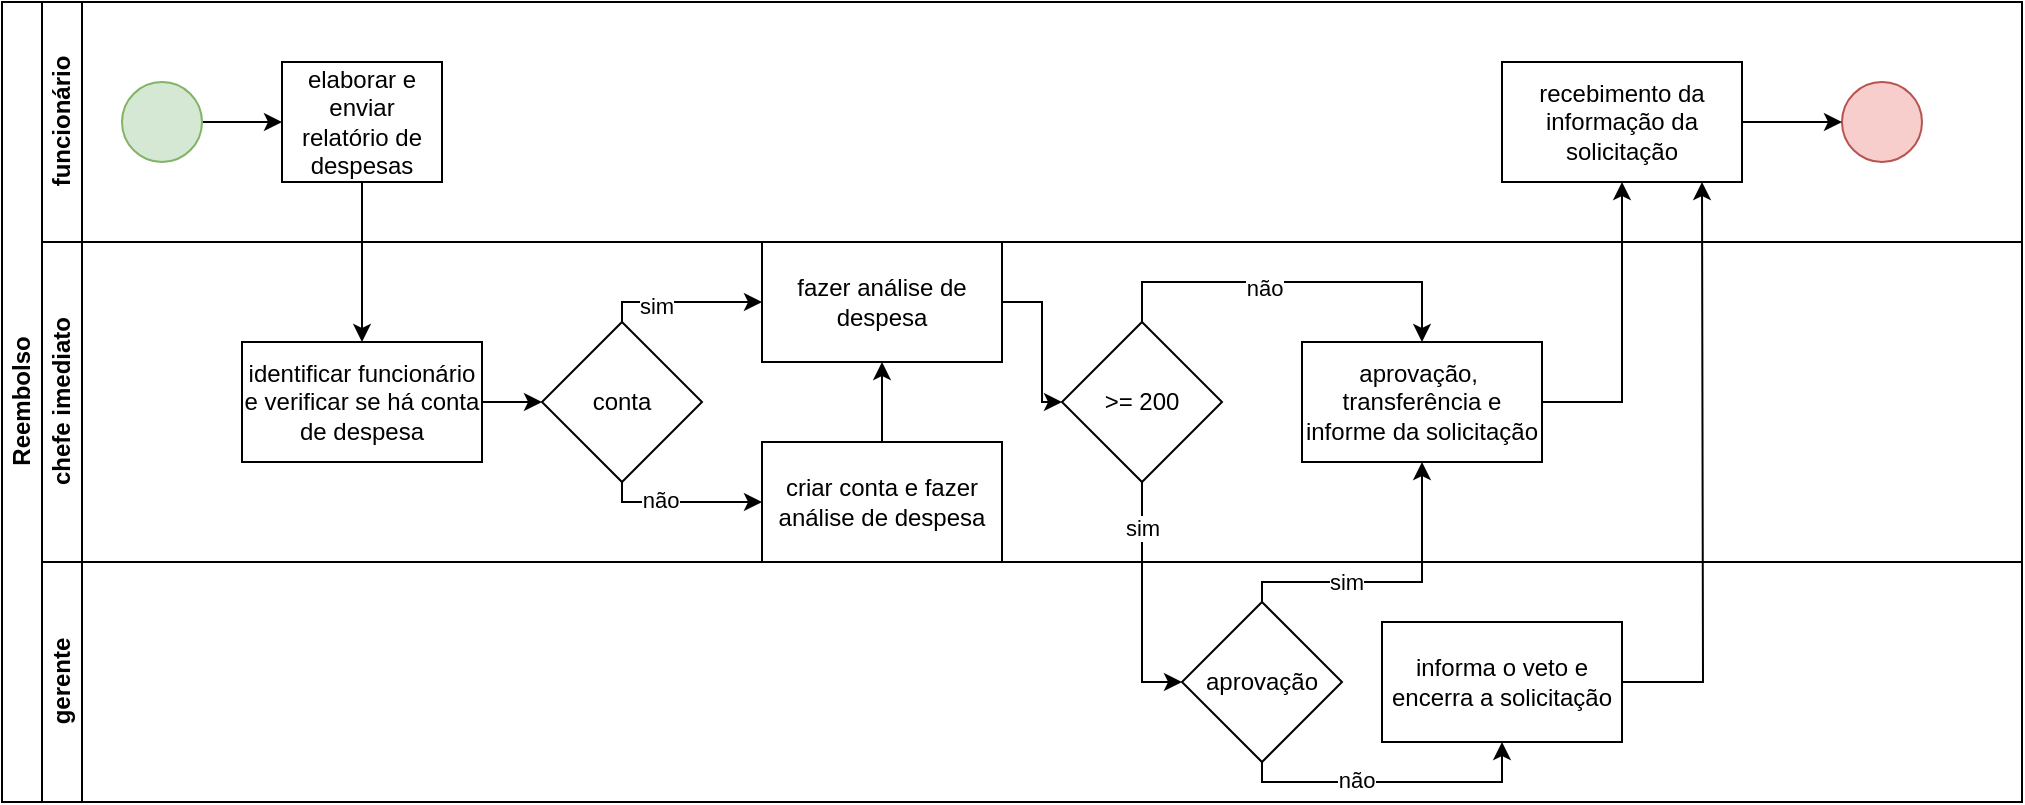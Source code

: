 <mxfile version="24.7.7">
  <diagram id="prtHgNgQTEPvFCAcTncT" name="Page-1">
    <mxGraphModel dx="1434" dy="772" grid="1" gridSize="10" guides="1" tooltips="1" connect="1" arrows="1" fold="1" page="1" pageScale="1" pageWidth="827" pageHeight="1169" math="0" shadow="0">
      <root>
        <mxCell id="0" />
        <mxCell id="1" parent="0" />
        <mxCell id="dNxyNK7c78bLwvsdeMH5-19" value="Reembolso" style="swimlane;html=1;childLayout=stackLayout;resizeParent=1;resizeParentMax=0;horizontal=0;startSize=20;horizontalStack=0;" parent="1" vertex="1">
          <mxGeometry x="120" y="120" width="1010" height="400" as="geometry" />
        </mxCell>
        <mxCell id="dNxyNK7c78bLwvsdeMH5-20" value="funcionário" style="swimlane;html=1;startSize=20;horizontal=0;" parent="dNxyNK7c78bLwvsdeMH5-19" vertex="1">
          <mxGeometry x="20" width="990" height="120" as="geometry" />
        </mxCell>
        <mxCell id="dNxyNK7c78bLwvsdeMH5-25" value="" style="edgeStyle=orthogonalEdgeStyle;rounded=0;orthogonalLoop=1;jettySize=auto;html=1;" parent="dNxyNK7c78bLwvsdeMH5-20" source="dNxyNK7c78bLwvsdeMH5-23" target="dNxyNK7c78bLwvsdeMH5-24" edge="1">
          <mxGeometry relative="1" as="geometry" />
        </mxCell>
        <mxCell id="dNxyNK7c78bLwvsdeMH5-23" value="" style="ellipse;whiteSpace=wrap;html=1;fillColor=#d5e8d4;strokeColor=#82b366;" parent="dNxyNK7c78bLwvsdeMH5-20" vertex="1">
          <mxGeometry x="40" y="40" width="40" height="40" as="geometry" />
        </mxCell>
        <mxCell id="dNxyNK7c78bLwvsdeMH5-24" value="elaborar e enviar relatório de despesas" style="rounded=0;whiteSpace=wrap;html=1;fontFamily=Helvetica;fontSize=12;fontColor=#000000;align=center;" parent="dNxyNK7c78bLwvsdeMH5-20" vertex="1">
          <mxGeometry x="120" y="30" width="80" height="60" as="geometry" />
        </mxCell>
        <mxCell id="41r27YQOl4FbET_YWVVE-41" value="recebimento da informação da solicitação" style="rounded=0;whiteSpace=wrap;html=1;" parent="dNxyNK7c78bLwvsdeMH5-20" vertex="1">
          <mxGeometry x="730" y="30" width="120" height="60" as="geometry" />
        </mxCell>
        <mxCell id="41r27YQOl4FbET_YWVVE-49" value="" style="ellipse;whiteSpace=wrap;html=1;fillColor=#f8cecc;strokeColor=#b85450;" parent="dNxyNK7c78bLwvsdeMH5-20" vertex="1">
          <mxGeometry x="900" y="40" width="40" height="40" as="geometry" />
        </mxCell>
        <mxCell id="dNxyNK7c78bLwvsdeMH5-21" value="chefe imediato" style="swimlane;html=1;startSize=20;horizontal=0;" parent="dNxyNK7c78bLwvsdeMH5-19" vertex="1">
          <mxGeometry x="20" y="120" width="990" height="160" as="geometry" />
        </mxCell>
        <mxCell id="41r27YQOl4FbET_YWVVE-12" style="edgeStyle=orthogonalEdgeStyle;rounded=0;orthogonalLoop=1;jettySize=auto;html=1;exitX=1;exitY=0.5;exitDx=0;exitDy=0;entryX=0;entryY=0.5;entryDx=0;entryDy=0;" parent="dNxyNK7c78bLwvsdeMH5-21" source="41r27YQOl4FbET_YWVVE-10" target="41r27YQOl4FbET_YWVVE-11" edge="1">
          <mxGeometry relative="1" as="geometry" />
        </mxCell>
        <mxCell id="41r27YQOl4FbET_YWVVE-10" value="identificar funcionário e verificar se há conta de despesa" style="rounded=0;whiteSpace=wrap;html=1;" parent="dNxyNK7c78bLwvsdeMH5-21" vertex="1">
          <mxGeometry x="100" y="50" width="120" height="60" as="geometry" />
        </mxCell>
        <mxCell id="41r27YQOl4FbET_YWVVE-14" style="edgeStyle=orthogonalEdgeStyle;rounded=0;orthogonalLoop=1;jettySize=auto;html=1;exitX=0.5;exitY=0;exitDx=0;exitDy=0;entryX=0;entryY=0.5;entryDx=0;entryDy=0;" parent="dNxyNK7c78bLwvsdeMH5-21" source="41r27YQOl4FbET_YWVVE-11" target="41r27YQOl4FbET_YWVVE-13" edge="1">
          <mxGeometry relative="1" as="geometry">
            <Array as="points">
              <mxPoint x="290" y="30" />
            </Array>
          </mxGeometry>
        </mxCell>
        <mxCell id="41r27YQOl4FbET_YWVVE-17" value="sim" style="edgeLabel;html=1;align=center;verticalAlign=middle;resizable=0;points=[];" parent="41r27YQOl4FbET_YWVVE-14" vertex="1" connectable="0">
          <mxGeometry x="-0.333" y="-2" relative="1" as="geometry">
            <mxPoint as="offset" />
          </mxGeometry>
        </mxCell>
        <mxCell id="41r27YQOl4FbET_YWVVE-11" value="conta" style="rhombus;whiteSpace=wrap;html=1;" parent="dNxyNK7c78bLwvsdeMH5-21" vertex="1">
          <mxGeometry x="250" y="40" width="80" height="80" as="geometry" />
        </mxCell>
        <mxCell id="41r27YQOl4FbET_YWVVE-22" value="" style="edgeStyle=orthogonalEdgeStyle;rounded=0;orthogonalLoop=1;jettySize=auto;html=1;entryX=0;entryY=0.5;entryDx=0;entryDy=0;" parent="dNxyNK7c78bLwvsdeMH5-21" source="41r27YQOl4FbET_YWVVE-13" target="41r27YQOl4FbET_YWVVE-23" edge="1">
          <mxGeometry relative="1" as="geometry">
            <mxPoint x="510" y="30" as="targetPoint" />
          </mxGeometry>
        </mxCell>
        <mxCell id="41r27YQOl4FbET_YWVVE-13" value="fazer análise de despesa" style="rounded=0;whiteSpace=wrap;html=1;" parent="dNxyNK7c78bLwvsdeMH5-21" vertex="1">
          <mxGeometry x="360" width="120" height="60" as="geometry" />
        </mxCell>
        <mxCell id="41r27YQOl4FbET_YWVVE-15" value="criar conta e fazer análise de despesa" style="rounded=0;whiteSpace=wrap;html=1;" parent="dNxyNK7c78bLwvsdeMH5-21" vertex="1">
          <mxGeometry x="360" y="100" width="120" height="60" as="geometry" />
        </mxCell>
        <mxCell id="41r27YQOl4FbET_YWVVE-16" style="edgeStyle=orthogonalEdgeStyle;rounded=0;orthogonalLoop=1;jettySize=auto;html=1;exitX=0.5;exitY=1;exitDx=0;exitDy=0;entryX=0;entryY=0.5;entryDx=0;entryDy=0;" parent="dNxyNK7c78bLwvsdeMH5-21" source="41r27YQOl4FbET_YWVVE-11" target="41r27YQOl4FbET_YWVVE-15" edge="1">
          <mxGeometry relative="1" as="geometry">
            <Array as="points">
              <mxPoint x="290" y="130" />
            </Array>
          </mxGeometry>
        </mxCell>
        <mxCell id="41r27YQOl4FbET_YWVVE-18" value="não" style="edgeLabel;html=1;align=center;verticalAlign=middle;resizable=0;points=[];" parent="41r27YQOl4FbET_YWVVE-16" vertex="1" connectable="0">
          <mxGeometry x="-0.271" y="1" relative="1" as="geometry">
            <mxPoint as="offset" />
          </mxGeometry>
        </mxCell>
        <mxCell id="41r27YQOl4FbET_YWVVE-19" value="" style="edgeStyle=orthogonalEdgeStyle;rounded=0;orthogonalLoop=1;jettySize=auto;html=1;" parent="dNxyNK7c78bLwvsdeMH5-21" source="41r27YQOl4FbET_YWVVE-15" target="41r27YQOl4FbET_YWVVE-13" edge="1">
          <mxGeometry relative="1" as="geometry" />
        </mxCell>
        <mxCell id="41r27YQOl4FbET_YWVVE-31" style="edgeStyle=orthogonalEdgeStyle;rounded=0;orthogonalLoop=1;jettySize=auto;html=1;exitX=0.5;exitY=0;exitDx=0;exitDy=0;entryX=0.5;entryY=0;entryDx=0;entryDy=0;" parent="dNxyNK7c78bLwvsdeMH5-21" source="41r27YQOl4FbET_YWVVE-23" target="41r27YQOl4FbET_YWVVE-27" edge="1">
          <mxGeometry relative="1" as="geometry" />
        </mxCell>
        <mxCell id="41r27YQOl4FbET_YWVVE-36" value="não" style="edgeLabel;html=1;align=center;verticalAlign=middle;resizable=0;points=[];" parent="41r27YQOl4FbET_YWVVE-31" vertex="1" connectable="0">
          <mxGeometry x="-0.148" y="-3" relative="1" as="geometry">
            <mxPoint as="offset" />
          </mxGeometry>
        </mxCell>
        <mxCell id="41r27YQOl4FbET_YWVVE-23" value="&amp;gt;= 200" style="rhombus;whiteSpace=wrap;html=1;" parent="dNxyNK7c78bLwvsdeMH5-21" vertex="1">
          <mxGeometry x="510" y="40" width="80" height="80" as="geometry" />
        </mxCell>
        <mxCell id="41r27YQOl4FbET_YWVVE-27" value="aprovação,&amp;nbsp; transferência e informe da solicitação" style="whiteSpace=wrap;html=1;" parent="dNxyNK7c78bLwvsdeMH5-21" vertex="1">
          <mxGeometry x="630" y="50" width="120" height="60" as="geometry" />
        </mxCell>
        <mxCell id="41r27YQOl4FbET_YWVVE-43" style="edgeStyle=orthogonalEdgeStyle;rounded=0;orthogonalLoop=1;jettySize=auto;html=1;entryX=0.5;entryY=1;entryDx=0;entryDy=0;" parent="dNxyNK7c78bLwvsdeMH5-21" source="41r27YQOl4FbET_YWVVE-38" edge="1">
          <mxGeometry relative="1" as="geometry">
            <mxPoint x="830" y="220" as="sourcePoint" />
            <mxPoint x="830" y="-30" as="targetPoint" />
          </mxGeometry>
        </mxCell>
        <mxCell id="dNxyNK7c78bLwvsdeMH5-22" value="gerente" style="swimlane;html=1;startSize=20;horizontal=0;" parent="dNxyNK7c78bLwvsdeMH5-19" vertex="1">
          <mxGeometry x="20" y="280" width="990" height="120" as="geometry" />
        </mxCell>
        <mxCell id="41r27YQOl4FbET_YWVVE-39" style="edgeStyle=orthogonalEdgeStyle;rounded=0;orthogonalLoop=1;jettySize=auto;html=1;exitX=0.5;exitY=1;exitDx=0;exitDy=0;entryX=0.5;entryY=1;entryDx=0;entryDy=0;" parent="dNxyNK7c78bLwvsdeMH5-22" source="41r27YQOl4FbET_YWVVE-26" target="41r27YQOl4FbET_YWVVE-38" edge="1">
          <mxGeometry relative="1" as="geometry">
            <Array as="points">
              <mxPoint x="610" y="110" />
              <mxPoint x="730" y="110" />
            </Array>
          </mxGeometry>
        </mxCell>
        <mxCell id="41r27YQOl4FbET_YWVVE-40" value="não" style="edgeLabel;html=1;align=center;verticalAlign=middle;resizable=0;points=[];" parent="41r27YQOl4FbET_YWVVE-39" vertex="1" connectable="0">
          <mxGeometry x="-0.248" y="1" relative="1" as="geometry">
            <mxPoint as="offset" />
          </mxGeometry>
        </mxCell>
        <mxCell id="41r27YQOl4FbET_YWVVE-26" value="aprovação" style="rhombus;whiteSpace=wrap;html=1;" parent="dNxyNK7c78bLwvsdeMH5-22" vertex="1">
          <mxGeometry x="570" y="20" width="80" height="80" as="geometry" />
        </mxCell>
        <mxCell id="41r27YQOl4FbET_YWVVE-38" value="informa o veto e encerra a solicitação" style="rounded=0;whiteSpace=wrap;html=1;" parent="dNxyNK7c78bLwvsdeMH5-22" vertex="1">
          <mxGeometry x="670" y="30" width="120" height="60" as="geometry" />
        </mxCell>
        <mxCell id="41r27YQOl4FbET_YWVVE-8" style="edgeStyle=orthogonalEdgeStyle;rounded=0;orthogonalLoop=1;jettySize=auto;html=1;exitX=0.5;exitY=1;exitDx=0;exitDy=0;entryX=0.5;entryY=0;entryDx=0;entryDy=0;" parent="dNxyNK7c78bLwvsdeMH5-19" source="dNxyNK7c78bLwvsdeMH5-24" target="41r27YQOl4FbET_YWVVE-10" edge="1">
          <mxGeometry relative="1" as="geometry">
            <mxPoint x="180" y="150" as="targetPoint" />
          </mxGeometry>
        </mxCell>
        <mxCell id="41r27YQOl4FbET_YWVVE-32" style="edgeStyle=orthogonalEdgeStyle;rounded=0;orthogonalLoop=1;jettySize=auto;html=1;exitX=0.5;exitY=1;exitDx=0;exitDy=0;entryX=0;entryY=0.5;entryDx=0;entryDy=0;" parent="dNxyNK7c78bLwvsdeMH5-19" source="41r27YQOl4FbET_YWVVE-23" target="41r27YQOl4FbET_YWVVE-26" edge="1">
          <mxGeometry relative="1" as="geometry" />
        </mxCell>
        <mxCell id="41r27YQOl4FbET_YWVVE-37" value="sim" style="edgeLabel;html=1;align=center;verticalAlign=middle;resizable=0;points=[];" parent="41r27YQOl4FbET_YWVVE-32" vertex="1" connectable="0">
          <mxGeometry x="-0.616" relative="1" as="geometry">
            <mxPoint as="offset" />
          </mxGeometry>
        </mxCell>
        <mxCell id="41r27YQOl4FbET_YWVVE-34" style="edgeStyle=orthogonalEdgeStyle;rounded=0;orthogonalLoop=1;jettySize=auto;html=1;exitX=0.5;exitY=0;exitDx=0;exitDy=0;entryX=0.5;entryY=1;entryDx=0;entryDy=0;" parent="dNxyNK7c78bLwvsdeMH5-19" source="41r27YQOl4FbET_YWVVE-26" target="41r27YQOl4FbET_YWVVE-27" edge="1">
          <mxGeometry relative="1" as="geometry">
            <Array as="points">
              <mxPoint x="630" y="290" />
              <mxPoint x="710" y="290" />
            </Array>
          </mxGeometry>
        </mxCell>
        <mxCell id="41r27YQOl4FbET_YWVVE-35" value="sim" style="edgeLabel;html=1;align=center;verticalAlign=middle;resizable=0;points=[];" parent="41r27YQOl4FbET_YWVVE-34" vertex="1" connectable="0">
          <mxGeometry x="-0.312" relative="1" as="geometry">
            <mxPoint as="offset" />
          </mxGeometry>
        </mxCell>
        <mxCell id="41r27YQOl4FbET_YWVVE-42" style="edgeStyle=orthogonalEdgeStyle;rounded=0;orthogonalLoop=1;jettySize=auto;html=1;exitX=1;exitY=0.5;exitDx=0;exitDy=0;entryX=0.5;entryY=1;entryDx=0;entryDy=0;" parent="dNxyNK7c78bLwvsdeMH5-19" source="41r27YQOl4FbET_YWVVE-27" target="41r27YQOl4FbET_YWVVE-41" edge="1">
          <mxGeometry relative="1" as="geometry" />
        </mxCell>
        <mxCell id="41r27YQOl4FbET_YWVVE-48" value="" style="edgeStyle=orthogonalEdgeStyle;rounded=0;orthogonalLoop=1;jettySize=auto;html=1;" parent="1" source="41r27YQOl4FbET_YWVVE-41" edge="1">
          <mxGeometry relative="1" as="geometry">
            <mxPoint x="1040" y="180" as="targetPoint" />
          </mxGeometry>
        </mxCell>
      </root>
    </mxGraphModel>
  </diagram>
</mxfile>
